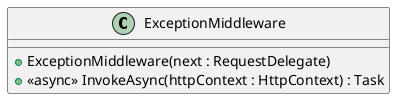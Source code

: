 @startuml ExceptionMiddleware
class ExceptionMiddleware  {
    + ExceptionMiddleware(next : RequestDelegate)
    + <<async>> InvokeAsync(httpContext : HttpContext) : Task
}
@enduml